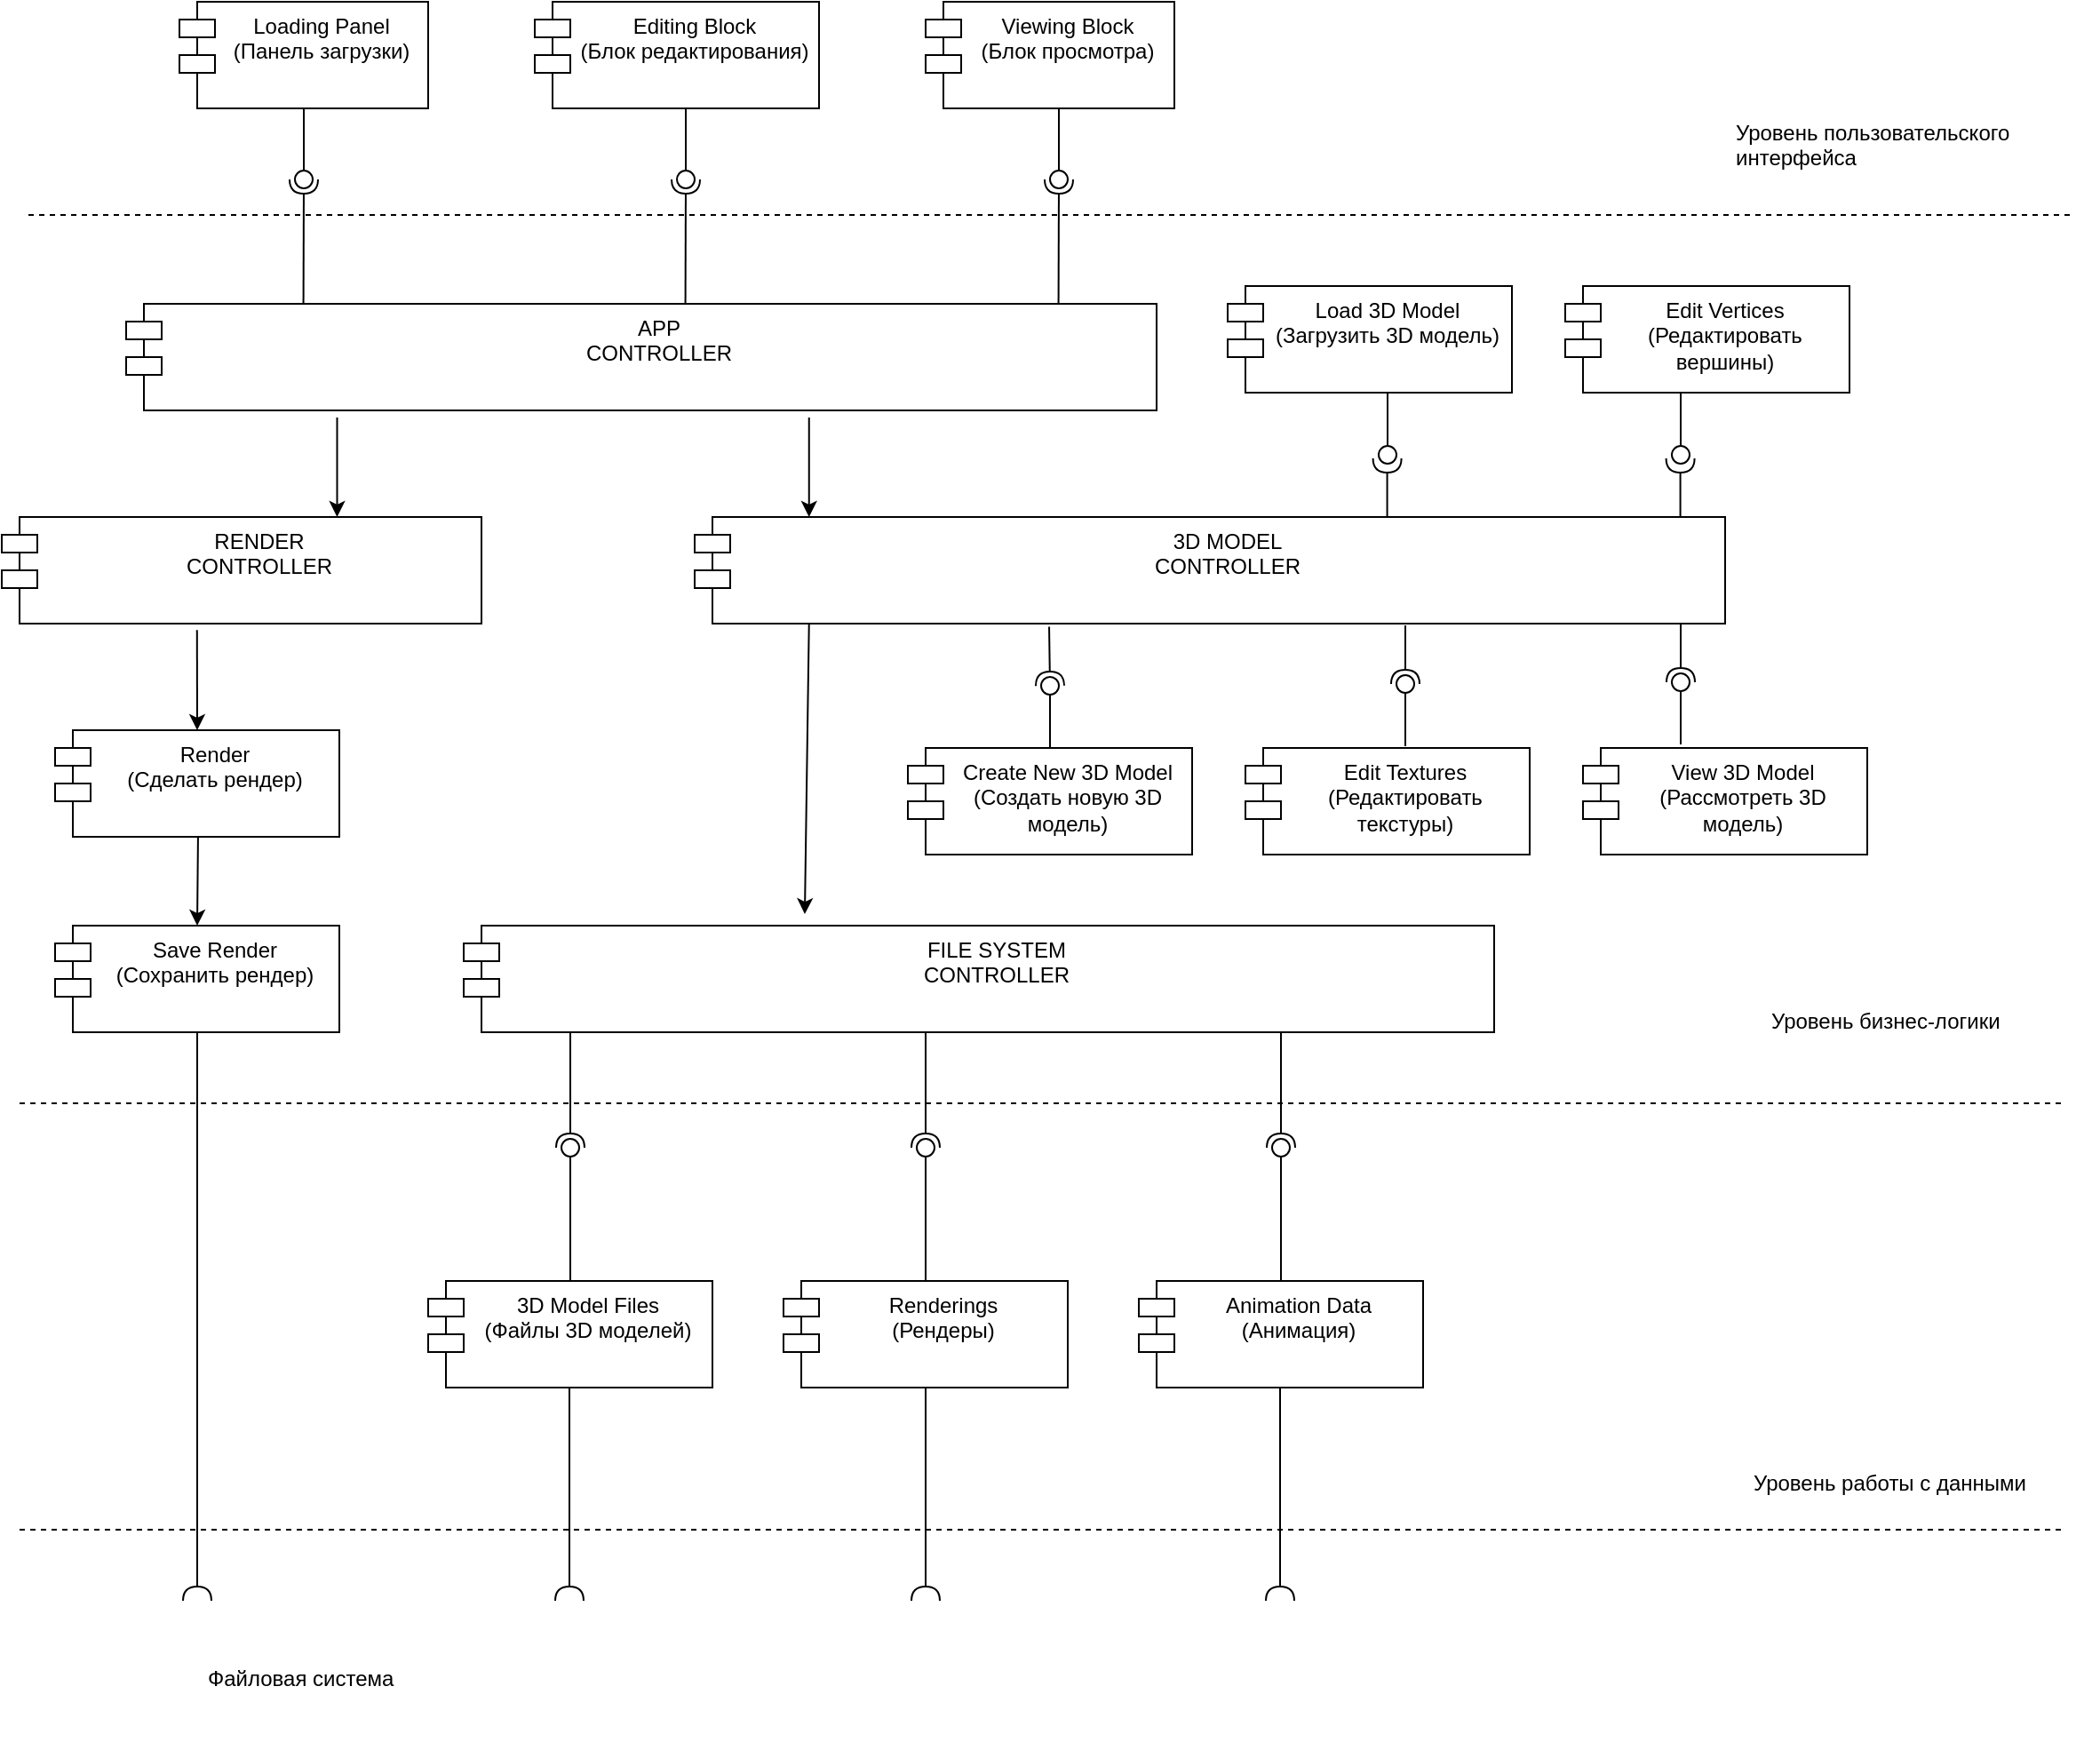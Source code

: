 <mxfile>
    <diagram name="Страница — 1" id="dq06K-67hCbdJ2_Q4xpK">
        <mxGraphModel dx="1645" dy="785" grid="1" gridSize="10" guides="1" tooltips="1" connect="1" arrows="1" fold="1" page="1" pageScale="1" pageWidth="827" pageHeight="1169" math="0" shadow="0">
            <root>
                <mxCell id="0"/>
                <mxCell id="1" parent="0"/>
                <mxCell id="p5GCx1-yyXZPpUNSdn9N-1" value="Loading Panel&lt;br&gt;(Панель загрузки)" style="shape=module;align=left;spacingLeft=20;align=center;verticalAlign=top;whiteSpace=wrap;html=1;" parent="1" vertex="1">
                    <mxGeometry x="120" y="160" width="140" height="60" as="geometry"/>
                </mxCell>
                <mxCell id="p5GCx1-yyXZPpUNSdn9N-2" value="Editing Block &lt;br&gt;(Блок редактирования)" style="shape=module;align=left;spacingLeft=20;align=center;verticalAlign=top;whiteSpace=wrap;html=1;" parent="1" vertex="1">
                    <mxGeometry x="320" y="160" width="160" height="60" as="geometry"/>
                </mxCell>
                <mxCell id="p5GCx1-yyXZPpUNSdn9N-3" value="Viewing Block &lt;br&gt;(Блок просмотра)" style="shape=module;align=left;spacingLeft=20;align=center;verticalAlign=top;whiteSpace=wrap;html=1;" parent="1" vertex="1">
                    <mxGeometry x="540" y="160" width="140" height="60" as="geometry"/>
                </mxCell>
                <mxCell id="p5GCx1-yyXZPpUNSdn9N-4" value="Load 3D Model (Загрузить 3D модель)" style="shape=module;align=left;spacingLeft=20;align=center;verticalAlign=top;whiteSpace=wrap;html=1;" parent="1" vertex="1">
                    <mxGeometry x="710" y="320" width="160" height="60" as="geometry"/>
                </mxCell>
                <mxCell id="p5GCx1-yyXZPpUNSdn9N-5" value="View 3D Model &lt;br&gt;(Рассмотреть 3D модель)" style="shape=module;align=left;spacingLeft=20;align=center;verticalAlign=top;whiteSpace=wrap;html=1;" parent="1" vertex="1">
                    <mxGeometry x="910" y="580" width="160" height="60" as="geometry"/>
                </mxCell>
                <mxCell id="p5GCx1-yyXZPpUNSdn9N-6" value="Create New 3D Model (Создать новую 3D модель)" style="shape=module;align=left;spacingLeft=20;align=center;verticalAlign=top;whiteSpace=wrap;html=1;" parent="1" vertex="1">
                    <mxGeometry x="530" y="580" width="160" height="60" as="geometry"/>
                </mxCell>
                <mxCell id="p5GCx1-yyXZPpUNSdn9N-7" value="Edit Vertices &lt;br&gt;(Редактировать вершины)" style="shape=module;align=left;spacingLeft=20;align=center;verticalAlign=top;whiteSpace=wrap;html=1;" parent="1" vertex="1">
                    <mxGeometry x="900" y="320" width="160" height="60" as="geometry"/>
                </mxCell>
                <mxCell id="p5GCx1-yyXZPpUNSdn9N-8" value="Edit Textures &lt;br&gt;(Редактировать текстуры)" style="shape=module;align=left;spacingLeft=20;align=center;verticalAlign=top;whiteSpace=wrap;html=1;" parent="1" vertex="1">
                    <mxGeometry x="720" y="580" width="160" height="60" as="geometry"/>
                </mxCell>
                <mxCell id="p5GCx1-yyXZPpUNSdn9N-9" value="Render &lt;br&gt;(Сделать рендер)" style="shape=module;align=left;spacingLeft=20;align=center;verticalAlign=top;whiteSpace=wrap;html=1;" parent="1" vertex="1">
                    <mxGeometry x="50" y="570" width="160" height="60" as="geometry"/>
                </mxCell>
                <mxCell id="p5GCx1-yyXZPpUNSdn9N-10" value="Save Render &lt;br&gt;(Сохранить рендер)" style="shape=module;align=left;spacingLeft=20;align=center;verticalAlign=top;whiteSpace=wrap;html=1;" parent="1" vertex="1">
                    <mxGeometry x="50" y="680" width="160" height="60" as="geometry"/>
                </mxCell>
                <mxCell id="p5GCx1-yyXZPpUNSdn9N-11" value="3D Model Files &lt;br&gt;(Файлы 3D моделей)" style="shape=module;align=left;spacingLeft=20;align=center;verticalAlign=top;whiteSpace=wrap;html=1;" parent="1" vertex="1">
                    <mxGeometry x="260" y="880" width="160" height="60" as="geometry"/>
                </mxCell>
                <mxCell id="p5GCx1-yyXZPpUNSdn9N-12" value="Renderings &lt;br&gt;(Рендеры)" style="shape=module;align=left;spacingLeft=20;align=center;verticalAlign=top;whiteSpace=wrap;html=1;" parent="1" vertex="1">
                    <mxGeometry x="460" y="880" width="160" height="60" as="geometry"/>
                </mxCell>
                <mxCell id="p5GCx1-yyXZPpUNSdn9N-13" value="Animation Data &lt;br&gt;(Анимация)" style="shape=module;align=left;spacingLeft=20;align=center;verticalAlign=top;whiteSpace=wrap;html=1;" parent="1" vertex="1">
                    <mxGeometry x="660" y="880" width="160" height="60" as="geometry"/>
                </mxCell>
                <mxCell id="p5GCx1-yyXZPpUNSdn9N-24" value="Уровень пользовательского интерфейса" style="text;strokeColor=none;fillColor=none;spacingLeft=4;spacingRight=4;overflow=hidden;rotatable=0;points=[[0,0.5],[1,0.5]];portConstraint=eastwest;fontSize=12;whiteSpace=wrap;html=1;" parent="1" vertex="1">
                    <mxGeometry x="990" y="220" width="190" height="50" as="geometry"/>
                </mxCell>
                <mxCell id="p5GCx1-yyXZPpUNSdn9N-28" value="Уровень бизнес-логики" style="text;strokeColor=none;fillColor=none;spacingLeft=4;spacingRight=4;overflow=hidden;rotatable=0;points=[[0,0.5],[1,0.5]];portConstraint=eastwest;fontSize=12;whiteSpace=wrap;html=1;" parent="1" vertex="1">
                    <mxGeometry x="1010" y="720" width="190" height="50" as="geometry"/>
                </mxCell>
                <mxCell id="p5GCx1-yyXZPpUNSdn9N-32" value="" style="endArrow=none;dashed=1;html=1;rounded=0;" parent="1" edge="1">
                    <mxGeometry width="50" height="50" relative="1" as="geometry">
                        <mxPoint x="35" y="280" as="sourcePoint"/>
                        <mxPoint x="1185" y="280" as="targetPoint"/>
                    </mxGeometry>
                </mxCell>
                <mxCell id="p5GCx1-yyXZPpUNSdn9N-33" value="" style="endArrow=none;dashed=1;html=1;rounded=0;" parent="1" edge="1">
                    <mxGeometry width="50" height="50" relative="1" as="geometry">
                        <mxPoint x="30" y="780" as="sourcePoint"/>
                        <mxPoint x="1180" y="780" as="targetPoint"/>
                    </mxGeometry>
                </mxCell>
                <mxCell id="p5GCx1-yyXZPpUNSdn9N-34" value="" style="endArrow=none;dashed=1;html=1;rounded=0;" parent="1" edge="1">
                    <mxGeometry width="50" height="50" relative="1" as="geometry">
                        <mxPoint x="30" y="1020" as="sourcePoint"/>
                        <mxPoint x="1180" y="1020" as="targetPoint"/>
                    </mxGeometry>
                </mxCell>
                <mxCell id="p5GCx1-yyXZPpUNSdn9N-35" value="Уровень работы с данными" style="text;strokeColor=none;fillColor=none;spacingLeft=4;spacingRight=4;overflow=hidden;rotatable=0;points=[[0,0.5],[1,0.5]];portConstraint=eastwest;fontSize=12;whiteSpace=wrap;html=1;" parent="1" vertex="1">
                    <mxGeometry x="1000" y="980" width="190" height="50" as="geometry"/>
                </mxCell>
                <mxCell id="p5GCx1-yyXZPpUNSdn9N-36" value="Файловая система" style="text;strokeColor=none;fillColor=none;spacingLeft=4;spacingRight=4;overflow=hidden;rotatable=0;points=[[0,0.5],[1,0.5]];portConstraint=eastwest;fontSize=12;whiteSpace=wrap;html=1;" parent="1" vertex="1">
                    <mxGeometry x="130" y="1090" width="440" height="50" as="geometry"/>
                </mxCell>
                <mxCell id="p5GCx1-yyXZPpUNSdn9N-44" value="" style="rounded=0;orthogonalLoop=1;jettySize=auto;html=1;endArrow=halfCircle;endFill=0;endSize=6;strokeWidth=1;sketch=0;fontSize=12;curved=1;exitX=0.5;exitY=1;exitDx=0;exitDy=0;" parent="1" source="p5GCx1-yyXZPpUNSdn9N-12" edge="1">
                    <mxGeometry relative="1" as="geometry">
                        <mxPoint x="575" y="865" as="sourcePoint"/>
                        <mxPoint x="540" y="1060" as="targetPoint"/>
                    </mxGeometry>
                </mxCell>
                <mxCell id="p5GCx1-yyXZPpUNSdn9N-45" value="" style="ellipse;whiteSpace=wrap;html=1;align=center;aspect=fixed;fillColor=none;strokeColor=none;resizable=0;perimeter=centerPerimeter;rotatable=0;allowArrows=0;points=[];outlineConnect=1;" parent="1" vertex="1">
                    <mxGeometry x="550" y="860" width="10" height="10" as="geometry"/>
                </mxCell>
                <mxCell id="p5GCx1-yyXZPpUNSdn9N-46" value="" style="rounded=0;orthogonalLoop=1;jettySize=auto;html=1;endArrow=halfCircle;endFill=0;endSize=6;strokeWidth=1;sketch=0;fontSize=12;curved=1;exitX=0.5;exitY=1;exitDx=0;exitDy=0;" parent="1" edge="1">
                    <mxGeometry relative="1" as="geometry">
                        <mxPoint x="339.5" y="940" as="sourcePoint"/>
                        <mxPoint x="339.5" y="1060" as="targetPoint"/>
                    </mxGeometry>
                </mxCell>
                <mxCell id="p5GCx1-yyXZPpUNSdn9N-47" value="" style="rounded=0;orthogonalLoop=1;jettySize=auto;html=1;endArrow=halfCircle;endFill=0;endSize=6;strokeWidth=1;sketch=0;fontSize=12;curved=1;exitX=0.5;exitY=1;exitDx=0;exitDy=0;" parent="1" edge="1">
                    <mxGeometry relative="1" as="geometry">
                        <mxPoint x="739.5" y="940" as="sourcePoint"/>
                        <mxPoint x="739.5" y="1060" as="targetPoint"/>
                    </mxGeometry>
                </mxCell>
                <mxCell id="p5GCx1-yyXZPpUNSdn9N-50" value="" style="ellipse;whiteSpace=wrap;html=1;align=center;aspect=fixed;fillColor=none;strokeColor=none;resizable=0;perimeter=centerPerimeter;rotatable=0;allowArrows=0;points=[];outlineConnect=1;" parent="1" vertex="1">
                    <mxGeometry x="400" y="390" width="10" height="10" as="geometry"/>
                </mxCell>
                <mxCell id="p5GCx1-yyXZPpUNSdn9N-69" value="" style="rounded=0;orthogonalLoop=1;jettySize=auto;html=1;endArrow=halfCircle;endFill=0;endSize=6;strokeWidth=1;sketch=0;fontSize=12;curved=1;exitX=0.5;exitY=1;exitDx=0;exitDy=0;" parent="1" edge="1">
                    <mxGeometry relative="1" as="geometry">
                        <mxPoint x="130" y="740" as="sourcePoint"/>
                        <mxPoint x="130" y="1060" as="targetPoint"/>
                    </mxGeometry>
                </mxCell>
                <mxCell id="p5GCx1-yyXZPpUNSdn9N-70" value="RENDER&lt;br&gt;CONTROLLER" style="shape=module;align=left;spacingLeft=20;align=center;verticalAlign=top;whiteSpace=wrap;html=1;" parent="1" vertex="1">
                    <mxGeometry x="20" y="450" width="270" height="60" as="geometry"/>
                </mxCell>
                <mxCell id="p5GCx1-yyXZPpUNSdn9N-71" value="" style="endArrow=classic;html=1;rounded=0;exitX=0.407;exitY=1.061;exitDx=0;exitDy=0;entryX=0.5;entryY=0;entryDx=0;entryDy=0;exitPerimeter=0;" parent="1" source="p5GCx1-yyXZPpUNSdn9N-70" target="p5GCx1-yyXZPpUNSdn9N-9" edge="1">
                    <mxGeometry width="50" height="50" relative="1" as="geometry">
                        <mxPoint x="270" y="520" as="sourcePoint"/>
                        <mxPoint x="320" y="470" as="targetPoint"/>
                    </mxGeometry>
                </mxCell>
                <mxCell id="p5GCx1-yyXZPpUNSdn9N-72" value="" style="endArrow=classic;html=1;rounded=0;exitX=0.3;exitY=1.043;exitDx=0;exitDy=0;exitPerimeter=0;entryX=0.5;entryY=0;entryDx=0;entryDy=0;" parent="1" target="p5GCx1-yyXZPpUNSdn9N-10" edge="1">
                    <mxGeometry width="50" height="50" relative="1" as="geometry">
                        <mxPoint x="130.47" y="630" as="sourcePoint"/>
                        <mxPoint x="130" y="670" as="targetPoint"/>
                    </mxGeometry>
                </mxCell>
                <mxCell id="p5GCx1-yyXZPpUNSdn9N-73" value="3D MODEL&lt;br&gt;CONTROLLER" style="shape=module;align=left;spacingLeft=20;align=center;verticalAlign=top;whiteSpace=wrap;html=1;" parent="1" vertex="1">
                    <mxGeometry x="410" y="450" width="580" height="60" as="geometry"/>
                </mxCell>
                <mxCell id="p5GCx1-yyXZPpUNSdn9N-76" value="" style="ellipse;whiteSpace=wrap;html=1;align=center;aspect=fixed;fillColor=none;strokeColor=none;resizable=0;perimeter=centerPerimeter;rotatable=0;allowArrows=0;points=[];outlineConnect=1;" parent="1" vertex="1">
                    <mxGeometry x="360" y="650" width="10" height="10" as="geometry"/>
                </mxCell>
                <mxCell id="p5GCx1-yyXZPpUNSdn9N-81" value="" style="rounded=0;orthogonalLoop=1;jettySize=auto;html=1;endArrow=halfCircle;endFill=0;endSize=6;strokeWidth=1;sketch=0;exitX=0.344;exitY=1.03;exitDx=0;exitDy=0;exitPerimeter=0;" parent="1" source="p5GCx1-yyXZPpUNSdn9N-73" target="p5GCx1-yyXZPpUNSdn9N-83" edge="1">
                    <mxGeometry relative="1" as="geometry">
                        <mxPoint x="630" y="545" as="sourcePoint"/>
                    </mxGeometry>
                </mxCell>
                <mxCell id="p5GCx1-yyXZPpUNSdn9N-82" value="" style="rounded=0;orthogonalLoop=1;jettySize=auto;html=1;endArrow=oval;endFill=0;sketch=0;sourcePerimeterSpacing=0;targetPerimeterSpacing=0;endSize=10;exitX=0.5;exitY=0;exitDx=0;exitDy=0;" parent="1" source="p5GCx1-yyXZPpUNSdn9N-6" target="p5GCx1-yyXZPpUNSdn9N-83" edge="1">
                    <mxGeometry relative="1" as="geometry">
                        <mxPoint x="590" y="545" as="sourcePoint"/>
                    </mxGeometry>
                </mxCell>
                <mxCell id="p5GCx1-yyXZPpUNSdn9N-83" value="" style="ellipse;whiteSpace=wrap;html=1;align=center;aspect=fixed;fillColor=none;strokeColor=none;resizable=0;perimeter=centerPerimeter;rotatable=0;allowArrows=0;points=[];outlineConnect=1;" parent="1" vertex="1">
                    <mxGeometry x="605" y="540" width="10" height="10" as="geometry"/>
                </mxCell>
                <mxCell id="p5GCx1-yyXZPpUNSdn9N-84" value="" style="rounded=0;orthogonalLoop=1;jettySize=auto;html=1;endArrow=halfCircle;endFill=0;endSize=6;strokeWidth=1;sketch=0;" parent="1" edge="1">
                    <mxGeometry relative="1" as="geometry">
                        <mxPoint x="799.79" y="450" as="sourcePoint"/>
                        <mxPoint x="799.79" y="417" as="targetPoint"/>
                    </mxGeometry>
                </mxCell>
                <mxCell id="p5GCx1-yyXZPpUNSdn9N-85" value="" style="rounded=0;orthogonalLoop=1;jettySize=auto;html=1;endArrow=oval;endFill=0;sketch=0;sourcePerimeterSpacing=0;targetPerimeterSpacing=0;endSize=10;" parent="1" source="p5GCx1-yyXZPpUNSdn9N-86" edge="1">
                    <mxGeometry relative="1" as="geometry">
                        <mxPoint x="800" y="415" as="targetPoint"/>
                    </mxGeometry>
                </mxCell>
                <mxCell id="p5GCx1-yyXZPpUNSdn9N-86" value="" style="ellipse;whiteSpace=wrap;html=1;align=center;aspect=fixed;fillColor=none;strokeColor=none;resizable=0;perimeter=centerPerimeter;rotatable=0;allowArrows=0;points=[];outlineConnect=1;" parent="1" vertex="1">
                    <mxGeometry x="795" y="375" width="10" height="10" as="geometry"/>
                </mxCell>
                <mxCell id="p5GCx1-yyXZPpUNSdn9N-87" value="" style="rounded=0;orthogonalLoop=1;jettySize=auto;html=1;endArrow=halfCircle;endFill=0;endSize=6;strokeWidth=1;sketch=0;exitX=0.344;exitY=1.03;exitDx=0;exitDy=0;exitPerimeter=0;" parent="1" target="p5GCx1-yyXZPpUNSdn9N-89" edge="1">
                    <mxGeometry relative="1" as="geometry">
                        <mxPoint x="810" y="511" as="sourcePoint"/>
                    </mxGeometry>
                </mxCell>
                <mxCell id="p5GCx1-yyXZPpUNSdn9N-88" value="" style="rounded=0;orthogonalLoop=1;jettySize=auto;html=1;endArrow=oval;endFill=0;sketch=0;sourcePerimeterSpacing=0;targetPerimeterSpacing=0;endSize=10;exitX=0.5;exitY=0;exitDx=0;exitDy=0;" parent="1" target="p5GCx1-yyXZPpUNSdn9N-89" edge="1">
                    <mxGeometry relative="1" as="geometry">
                        <mxPoint x="810" y="579" as="sourcePoint"/>
                    </mxGeometry>
                </mxCell>
                <mxCell id="p5GCx1-yyXZPpUNSdn9N-89" value="" style="ellipse;whiteSpace=wrap;html=1;align=center;aspect=fixed;fillColor=none;strokeColor=none;resizable=0;perimeter=centerPerimeter;rotatable=0;allowArrows=0;points=[];outlineConnect=1;" parent="1" vertex="1">
                    <mxGeometry x="805" y="539" width="10" height="10" as="geometry"/>
                </mxCell>
                <mxCell id="p5GCx1-yyXZPpUNSdn9N-90" value="" style="rounded=0;orthogonalLoop=1;jettySize=auto;html=1;endArrow=halfCircle;endFill=0;endSize=6;strokeWidth=1;sketch=0;exitX=0.344;exitY=1.03;exitDx=0;exitDy=0;exitPerimeter=0;" parent="1" target="p5GCx1-yyXZPpUNSdn9N-92" edge="1">
                    <mxGeometry relative="1" as="geometry">
                        <mxPoint x="965" y="510" as="sourcePoint"/>
                    </mxGeometry>
                </mxCell>
                <mxCell id="p5GCx1-yyXZPpUNSdn9N-91" value="" style="rounded=0;orthogonalLoop=1;jettySize=auto;html=1;endArrow=oval;endFill=0;sketch=0;sourcePerimeterSpacing=0;targetPerimeterSpacing=0;endSize=10;exitX=0.5;exitY=0;exitDx=0;exitDy=0;" parent="1" target="p5GCx1-yyXZPpUNSdn9N-92" edge="1">
                    <mxGeometry relative="1" as="geometry">
                        <mxPoint x="965" y="578" as="sourcePoint"/>
                    </mxGeometry>
                </mxCell>
                <mxCell id="p5GCx1-yyXZPpUNSdn9N-92" value="" style="ellipse;whiteSpace=wrap;html=1;align=center;aspect=fixed;fillColor=none;strokeColor=none;resizable=0;perimeter=centerPerimeter;rotatable=0;allowArrows=0;points=[];outlineConnect=1;" parent="1" vertex="1">
                    <mxGeometry x="960" y="538" width="10" height="10" as="geometry"/>
                </mxCell>
                <mxCell id="p5GCx1-yyXZPpUNSdn9N-93" value="" style="rounded=0;orthogonalLoop=1;jettySize=auto;html=1;endArrow=halfCircle;endFill=0;endSize=6;strokeWidth=1;sketch=0;" parent="1" edge="1">
                    <mxGeometry relative="1" as="geometry">
                        <mxPoint x="964.79" y="450" as="sourcePoint"/>
                        <mxPoint x="964.79" y="417" as="targetPoint"/>
                    </mxGeometry>
                </mxCell>
                <mxCell id="p5GCx1-yyXZPpUNSdn9N-94" value="" style="rounded=0;orthogonalLoop=1;jettySize=auto;html=1;endArrow=oval;endFill=0;sketch=0;sourcePerimeterSpacing=0;targetPerimeterSpacing=0;endSize=10;" parent="1" source="p5GCx1-yyXZPpUNSdn9N-95" edge="1">
                    <mxGeometry relative="1" as="geometry">
                        <mxPoint x="965" y="415" as="targetPoint"/>
                    </mxGeometry>
                </mxCell>
                <mxCell id="p5GCx1-yyXZPpUNSdn9N-95" value="" style="ellipse;whiteSpace=wrap;html=1;align=center;aspect=fixed;fillColor=none;strokeColor=none;resizable=0;perimeter=centerPerimeter;rotatable=0;allowArrows=0;points=[];outlineConnect=1;" parent="1" vertex="1">
                    <mxGeometry x="960" y="375" width="10" height="10" as="geometry"/>
                </mxCell>
                <mxCell id="p5GCx1-yyXZPpUNSdn9N-99" value="FILE SYSTEM&lt;br&gt;CONTROLLER" style="shape=module;align=left;spacingLeft=20;align=center;verticalAlign=top;whiteSpace=wrap;html=1;" parent="1" vertex="1">
                    <mxGeometry x="280" y="680" width="580" height="60" as="geometry"/>
                </mxCell>
                <mxCell id="p5GCx1-yyXZPpUNSdn9N-100" value="" style="rounded=0;orthogonalLoop=1;jettySize=auto;html=1;endArrow=halfCircle;endFill=0;endSize=6;strokeWidth=1;sketch=0;exitX=0.344;exitY=1.03;exitDx=0;exitDy=0;exitPerimeter=0;" parent="1" target="p5GCx1-yyXZPpUNSdn9N-102" edge="1">
                    <mxGeometry relative="1" as="geometry">
                        <mxPoint x="340" y="740" as="sourcePoint"/>
                    </mxGeometry>
                </mxCell>
                <mxCell id="p5GCx1-yyXZPpUNSdn9N-101" value="" style="rounded=0;orthogonalLoop=1;jettySize=auto;html=1;endArrow=oval;endFill=0;sketch=0;sourcePerimeterSpacing=0;targetPerimeterSpacing=0;endSize=10;exitX=0.5;exitY=0;exitDx=0;exitDy=0;" parent="1" source="p5GCx1-yyXZPpUNSdn9N-11" target="p5GCx1-yyXZPpUNSdn9N-102" edge="1">
                    <mxGeometry relative="1" as="geometry">
                        <mxPoint x="340" y="808" as="sourcePoint"/>
                    </mxGeometry>
                </mxCell>
                <mxCell id="p5GCx1-yyXZPpUNSdn9N-102" value="" style="ellipse;whiteSpace=wrap;html=1;align=center;aspect=fixed;fillColor=none;strokeColor=none;resizable=0;perimeter=centerPerimeter;rotatable=0;allowArrows=0;points=[];outlineConnect=1;" parent="1" vertex="1">
                    <mxGeometry x="335" y="800" width="10" height="10" as="geometry"/>
                </mxCell>
                <mxCell id="p5GCx1-yyXZPpUNSdn9N-103" value="" style="rounded=0;orthogonalLoop=1;jettySize=auto;html=1;endArrow=halfCircle;endFill=0;endSize=6;strokeWidth=1;sketch=0;exitX=0.344;exitY=1.03;exitDx=0;exitDy=0;exitPerimeter=0;" parent="1" target="p5GCx1-yyXZPpUNSdn9N-105" edge="1">
                    <mxGeometry relative="1" as="geometry">
                        <mxPoint x="540" y="740" as="sourcePoint"/>
                    </mxGeometry>
                </mxCell>
                <mxCell id="p5GCx1-yyXZPpUNSdn9N-104" value="" style="rounded=0;orthogonalLoop=1;jettySize=auto;html=1;endArrow=oval;endFill=0;sketch=0;sourcePerimeterSpacing=0;targetPerimeterSpacing=0;endSize=10;exitX=0.5;exitY=0;exitDx=0;exitDy=0;" parent="1" target="p5GCx1-yyXZPpUNSdn9N-105" edge="1">
                    <mxGeometry relative="1" as="geometry">
                        <mxPoint x="540" y="880" as="sourcePoint"/>
                    </mxGeometry>
                </mxCell>
                <mxCell id="p5GCx1-yyXZPpUNSdn9N-105" value="" style="ellipse;whiteSpace=wrap;html=1;align=center;aspect=fixed;fillColor=none;strokeColor=none;resizable=0;perimeter=centerPerimeter;rotatable=0;allowArrows=0;points=[];outlineConnect=1;" parent="1" vertex="1">
                    <mxGeometry x="535" y="800" width="10" height="10" as="geometry"/>
                </mxCell>
                <mxCell id="p5GCx1-yyXZPpUNSdn9N-106" value="" style="rounded=0;orthogonalLoop=1;jettySize=auto;html=1;endArrow=halfCircle;endFill=0;endSize=6;strokeWidth=1;sketch=0;exitX=0.344;exitY=1.03;exitDx=0;exitDy=0;exitPerimeter=0;" parent="1" target="p5GCx1-yyXZPpUNSdn9N-108" edge="1">
                    <mxGeometry relative="1" as="geometry">
                        <mxPoint x="740" y="740" as="sourcePoint"/>
                    </mxGeometry>
                </mxCell>
                <mxCell id="p5GCx1-yyXZPpUNSdn9N-107" value="" style="rounded=0;orthogonalLoop=1;jettySize=auto;html=1;endArrow=oval;endFill=0;sketch=0;sourcePerimeterSpacing=0;targetPerimeterSpacing=0;endSize=10;exitX=0.5;exitY=0;exitDx=0;exitDy=0;" parent="1" target="p5GCx1-yyXZPpUNSdn9N-108" edge="1">
                    <mxGeometry relative="1" as="geometry">
                        <mxPoint x="740" y="880" as="sourcePoint"/>
                    </mxGeometry>
                </mxCell>
                <mxCell id="p5GCx1-yyXZPpUNSdn9N-108" value="" style="ellipse;whiteSpace=wrap;html=1;align=center;aspect=fixed;fillColor=none;strokeColor=none;resizable=0;perimeter=centerPerimeter;rotatable=0;allowArrows=0;points=[];outlineConnect=1;" parent="1" vertex="1">
                    <mxGeometry x="735" y="800" width="10" height="10" as="geometry"/>
                </mxCell>
                <mxCell id="p5GCx1-yyXZPpUNSdn9N-109" value="APP&lt;br&gt;CONTROLLER" style="shape=module;align=left;spacingLeft=20;align=center;verticalAlign=top;whiteSpace=wrap;html=1;" parent="1" vertex="1">
                    <mxGeometry x="90" y="330" width="580" height="60" as="geometry"/>
                </mxCell>
                <mxCell id="p5GCx1-yyXZPpUNSdn9N-110" value="" style="endArrow=classic;html=1;rounded=0;exitX=0.407;exitY=1.061;exitDx=0;exitDy=0;entryX=0.5;entryY=0;entryDx=0;entryDy=0;exitPerimeter=0;" parent="1" edge="1">
                    <mxGeometry width="50" height="50" relative="1" as="geometry">
                        <mxPoint x="208.75" y="394" as="sourcePoint"/>
                        <mxPoint x="208.75" y="450" as="targetPoint"/>
                    </mxGeometry>
                </mxCell>
                <mxCell id="p5GCx1-yyXZPpUNSdn9N-111" value="" style="endArrow=classic;html=1;rounded=0;exitX=0.407;exitY=1.061;exitDx=0;exitDy=0;entryX=0.5;entryY=0;entryDx=0;entryDy=0;exitPerimeter=0;" parent="1" edge="1">
                    <mxGeometry width="50" height="50" relative="1" as="geometry">
                        <mxPoint x="474.38" y="394" as="sourcePoint"/>
                        <mxPoint x="474.38" y="450" as="targetPoint"/>
                    </mxGeometry>
                </mxCell>
                <mxCell id="p5GCx1-yyXZPpUNSdn9N-112" value="" style="endArrow=classic;html=1;rounded=0;exitX=0.407;exitY=1.061;exitDx=0;exitDy=0;entryX=0.331;entryY=-0.108;entryDx=0;entryDy=0;exitPerimeter=0;entryPerimeter=0;" parent="1" target="p5GCx1-yyXZPpUNSdn9N-99" edge="1">
                    <mxGeometry width="50" height="50" relative="1" as="geometry">
                        <mxPoint x="474.37" y="510" as="sourcePoint"/>
                        <mxPoint x="474.37" y="566" as="targetPoint"/>
                    </mxGeometry>
                </mxCell>
                <mxCell id="p5GCx1-yyXZPpUNSdn9N-113" value="" style="rounded=0;orthogonalLoop=1;jettySize=auto;html=1;endArrow=halfCircle;endFill=0;endSize=6;strokeWidth=1;sketch=0;" parent="1" edge="1">
                    <mxGeometry relative="1" as="geometry">
                        <mxPoint x="189.79" y="330" as="sourcePoint"/>
                        <mxPoint x="190" y="260" as="targetPoint"/>
                    </mxGeometry>
                </mxCell>
                <mxCell id="p5GCx1-yyXZPpUNSdn9N-114" value="" style="rounded=0;orthogonalLoop=1;jettySize=auto;html=1;endArrow=oval;endFill=0;sketch=0;sourcePerimeterSpacing=0;targetPerimeterSpacing=0;endSize=10;" parent="1" source="p5GCx1-yyXZPpUNSdn9N-115" edge="1">
                    <mxGeometry relative="1" as="geometry">
                        <mxPoint x="190" y="260" as="targetPoint"/>
                    </mxGeometry>
                </mxCell>
                <mxCell id="p5GCx1-yyXZPpUNSdn9N-115" value="" style="ellipse;whiteSpace=wrap;html=1;align=center;aspect=fixed;fillColor=none;strokeColor=none;resizable=0;perimeter=centerPerimeter;rotatable=0;allowArrows=0;points=[];outlineConnect=1;" parent="1" vertex="1">
                    <mxGeometry x="185" y="215" width="10" height="10" as="geometry"/>
                </mxCell>
                <mxCell id="p5GCx1-yyXZPpUNSdn9N-116" value="" style="rounded=0;orthogonalLoop=1;jettySize=auto;html=1;endArrow=halfCircle;endFill=0;endSize=6;strokeWidth=1;sketch=0;" parent="1" edge="1">
                    <mxGeometry relative="1" as="geometry">
                        <mxPoint x="404.79" y="330" as="sourcePoint"/>
                        <mxPoint x="405" y="260" as="targetPoint"/>
                    </mxGeometry>
                </mxCell>
                <mxCell id="p5GCx1-yyXZPpUNSdn9N-117" value="" style="rounded=0;orthogonalLoop=1;jettySize=auto;html=1;endArrow=oval;endFill=0;sketch=0;sourcePerimeterSpacing=0;targetPerimeterSpacing=0;endSize=10;" parent="1" source="p5GCx1-yyXZPpUNSdn9N-118" edge="1">
                    <mxGeometry relative="1" as="geometry">
                        <mxPoint x="405" y="260" as="targetPoint"/>
                    </mxGeometry>
                </mxCell>
                <mxCell id="p5GCx1-yyXZPpUNSdn9N-118" value="" style="ellipse;whiteSpace=wrap;html=1;align=center;aspect=fixed;fillColor=none;strokeColor=none;resizable=0;perimeter=centerPerimeter;rotatable=0;allowArrows=0;points=[];outlineConnect=1;" parent="1" vertex="1">
                    <mxGeometry x="400" y="215" width="10" height="10" as="geometry"/>
                </mxCell>
                <mxCell id="p5GCx1-yyXZPpUNSdn9N-119" value="" style="rounded=0;orthogonalLoop=1;jettySize=auto;html=1;endArrow=halfCircle;endFill=0;endSize=6;strokeWidth=1;sketch=0;" parent="1" edge="1">
                    <mxGeometry relative="1" as="geometry">
                        <mxPoint x="614.79" y="330" as="sourcePoint"/>
                        <mxPoint x="615" y="260" as="targetPoint"/>
                    </mxGeometry>
                </mxCell>
                <mxCell id="p5GCx1-yyXZPpUNSdn9N-120" value="" style="rounded=0;orthogonalLoop=1;jettySize=auto;html=1;endArrow=oval;endFill=0;sketch=0;sourcePerimeterSpacing=0;targetPerimeterSpacing=0;endSize=10;" parent="1" source="p5GCx1-yyXZPpUNSdn9N-121" edge="1">
                    <mxGeometry relative="1" as="geometry">
                        <mxPoint x="615" y="260" as="targetPoint"/>
                    </mxGeometry>
                </mxCell>
                <mxCell id="p5GCx1-yyXZPpUNSdn9N-121" value="" style="ellipse;whiteSpace=wrap;html=1;align=center;aspect=fixed;fillColor=none;strokeColor=none;resizable=0;perimeter=centerPerimeter;rotatable=0;allowArrows=0;points=[];outlineConnect=1;" parent="1" vertex="1">
                    <mxGeometry x="610" y="215" width="10" height="10" as="geometry"/>
                </mxCell>
            </root>
        </mxGraphModel>
    </diagram>
</mxfile>
